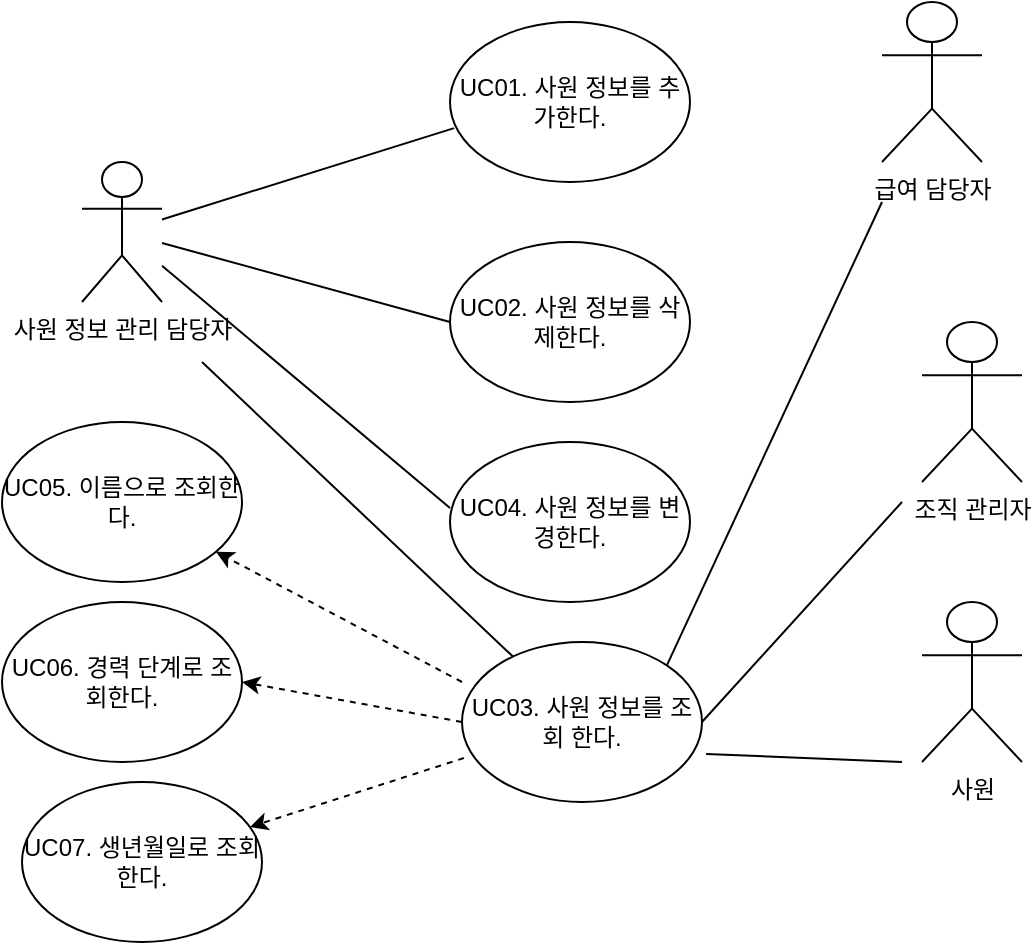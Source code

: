 <mxfile version="17.2.6" type="github">
  <diagram id="XegcfTgx4QJ5H2DkW3vX" name="Page-1">
    <mxGraphModel dx="732" dy="626" grid="1" gridSize="10" guides="1" tooltips="1" connect="1" arrows="1" fold="1" page="1" pageScale="1" pageWidth="827" pageHeight="1169" math="0" shadow="0">
      <root>
        <mxCell id="0" />
        <mxCell id="1" parent="0" />
        <mxCell id="EJnHy0ilKkUglRk5VP05-1" value="UC01. 사원 정보를 추가한다." style="ellipse;whiteSpace=wrap;html=1;" vertex="1" parent="1">
          <mxGeometry x="294" y="110" width="120" height="80" as="geometry" />
        </mxCell>
        <mxCell id="EJnHy0ilKkUglRk5VP05-2" value="사원 정보 관리 담당자" style="shape=umlActor;verticalLabelPosition=bottom;verticalAlign=top;html=1;outlineConnect=0;" vertex="1" parent="1">
          <mxGeometry x="110" y="180" width="40" height="70" as="geometry" />
        </mxCell>
        <mxCell id="EJnHy0ilKkUglRk5VP05-3" value="급여 담당자" style="shape=umlActor;verticalLabelPosition=bottom;verticalAlign=top;html=1;outlineConnect=0;" vertex="1" parent="1">
          <mxGeometry x="510" y="100" width="50" height="80" as="geometry" />
        </mxCell>
        <mxCell id="EJnHy0ilKkUglRk5VP05-4" value="사원" style="shape=umlActor;verticalLabelPosition=bottom;verticalAlign=top;html=1;outlineConnect=0;" vertex="1" parent="1">
          <mxGeometry x="530" y="400" width="50" height="80" as="geometry" />
        </mxCell>
        <mxCell id="EJnHy0ilKkUglRk5VP05-9" value="조직 관리자" style="shape=umlActor;verticalLabelPosition=bottom;verticalAlign=top;html=1;outlineConnect=0;" vertex="1" parent="1">
          <mxGeometry x="530" y="260" width="50" height="80" as="geometry" />
        </mxCell>
        <mxCell id="EJnHy0ilKkUglRk5VP05-10" value="UC02. 사원 정보를 삭제한다." style="ellipse;whiteSpace=wrap;html=1;" vertex="1" parent="1">
          <mxGeometry x="294" y="220" width="120" height="80" as="geometry" />
        </mxCell>
        <mxCell id="EJnHy0ilKkUglRk5VP05-11" value="UC03. 사원 정보를 조회 한다." style="ellipse;whiteSpace=wrap;html=1;" vertex="1" parent="1">
          <mxGeometry x="300" y="420" width="120" height="80" as="geometry" />
        </mxCell>
        <mxCell id="EJnHy0ilKkUglRk5VP05-12" value="UC04. 사원 정보를 변경한다." style="ellipse;whiteSpace=wrap;html=1;" vertex="1" parent="1">
          <mxGeometry x="294" y="320" width="120" height="80" as="geometry" />
        </mxCell>
        <mxCell id="EJnHy0ilKkUglRk5VP05-14" value="UC05. 이름으로 조회한다." style="ellipse;whiteSpace=wrap;html=1;" vertex="1" parent="1">
          <mxGeometry x="70" y="310" width="120" height="80" as="geometry" />
        </mxCell>
        <mxCell id="EJnHy0ilKkUglRk5VP05-15" value="UC06. 경력 단계로 조회한다." style="ellipse;whiteSpace=wrap;html=1;" vertex="1" parent="1">
          <mxGeometry x="70" y="400" width="120" height="80" as="geometry" />
        </mxCell>
        <mxCell id="EJnHy0ilKkUglRk5VP05-16" value="" style="endArrow=classic;html=1;rounded=0;dashed=1;" edge="1" parent="1" target="EJnHy0ilKkUglRk5VP05-14">
          <mxGeometry width="50" height="50" relative="1" as="geometry">
            <mxPoint x="300" y="440" as="sourcePoint" />
            <mxPoint x="400" y="260" as="targetPoint" />
          </mxGeometry>
        </mxCell>
        <mxCell id="EJnHy0ilKkUglRk5VP05-17" value="" style="endArrow=classic;html=1;rounded=0;dashed=1;exitX=0.008;exitY=0.725;exitDx=0;exitDy=0;exitPerimeter=0;" edge="1" parent="1" source="EJnHy0ilKkUglRk5VP05-11" target="EJnHy0ilKkUglRk5VP05-19">
          <mxGeometry width="50" height="50" relative="1" as="geometry">
            <mxPoint x="350" y="310" as="sourcePoint" />
            <mxPoint x="190" y="530" as="targetPoint" />
          </mxGeometry>
        </mxCell>
        <mxCell id="EJnHy0ilKkUglRk5VP05-18" value="" style="endArrow=classic;html=1;rounded=0;dashed=1;exitX=0;exitY=0.5;exitDx=0;exitDy=0;entryX=1;entryY=0.5;entryDx=0;entryDy=0;" edge="1" parent="1" source="EJnHy0ilKkUglRk5VP05-11" target="EJnHy0ilKkUglRk5VP05-15">
          <mxGeometry width="50" height="50" relative="1" as="geometry">
            <mxPoint x="350" y="310" as="sourcePoint" />
            <mxPoint x="400" y="260" as="targetPoint" />
          </mxGeometry>
        </mxCell>
        <mxCell id="EJnHy0ilKkUglRk5VP05-19" value="UC07. 생년월일로 조회한다." style="ellipse;whiteSpace=wrap;html=1;" vertex="1" parent="1">
          <mxGeometry x="80" y="490" width="120" height="80" as="geometry" />
        </mxCell>
        <mxCell id="EJnHy0ilKkUglRk5VP05-20" value="" style="endArrow=none;html=1;rounded=0;entryX=0.017;entryY=0.663;entryDx=0;entryDy=0;entryPerimeter=0;" edge="1" parent="1" source="EJnHy0ilKkUglRk5VP05-2" target="EJnHy0ilKkUglRk5VP05-1">
          <mxGeometry width="50" height="50" relative="1" as="geometry">
            <mxPoint x="350" y="300" as="sourcePoint" />
            <mxPoint x="400" y="250" as="targetPoint" />
          </mxGeometry>
        </mxCell>
        <mxCell id="EJnHy0ilKkUglRk5VP05-21" value="" style="endArrow=none;html=1;rounded=0;exitX=1;exitY=0;exitDx=0;exitDy=0;" edge="1" parent="1" source="EJnHy0ilKkUglRk5VP05-11">
          <mxGeometry width="50" height="50" relative="1" as="geometry">
            <mxPoint x="430" y="440" as="sourcePoint" />
            <mxPoint x="510" y="200" as="targetPoint" />
          </mxGeometry>
        </mxCell>
        <mxCell id="EJnHy0ilKkUglRk5VP05-22" value="" style="endArrow=none;html=1;rounded=0;" edge="1" parent="1" source="EJnHy0ilKkUglRk5VP05-11">
          <mxGeometry width="50" height="50" relative="1" as="geometry">
            <mxPoint x="350" y="300" as="sourcePoint" />
            <mxPoint x="170" y="280" as="targetPoint" />
          </mxGeometry>
        </mxCell>
        <mxCell id="EJnHy0ilKkUglRk5VP05-23" value="" style="endArrow=none;html=1;rounded=0;exitX=0;exitY=0.413;exitDx=0;exitDy=0;exitPerimeter=0;" edge="1" parent="1" source="EJnHy0ilKkUglRk5VP05-12" target="EJnHy0ilKkUglRk5VP05-2">
          <mxGeometry width="50" height="50" relative="1" as="geometry">
            <mxPoint x="350" y="300" as="sourcePoint" />
            <mxPoint x="400" y="250" as="targetPoint" />
          </mxGeometry>
        </mxCell>
        <mxCell id="EJnHy0ilKkUglRk5VP05-25" value="" style="endArrow=none;html=1;rounded=0;exitX=0;exitY=0.5;exitDx=0;exitDy=0;" edge="1" parent="1" source="EJnHy0ilKkUglRk5VP05-10" target="EJnHy0ilKkUglRk5VP05-2">
          <mxGeometry width="50" height="50" relative="1" as="geometry">
            <mxPoint x="350" y="300" as="sourcePoint" />
            <mxPoint x="400" y="250" as="targetPoint" />
          </mxGeometry>
        </mxCell>
        <mxCell id="EJnHy0ilKkUglRk5VP05-26" value="" style="endArrow=none;html=1;rounded=0;exitX=1;exitY=0.5;exitDx=0;exitDy=0;" edge="1" parent="1" source="EJnHy0ilKkUglRk5VP05-11">
          <mxGeometry width="50" height="50" relative="1" as="geometry">
            <mxPoint x="350" y="300" as="sourcePoint" />
            <mxPoint x="520" y="350" as="targetPoint" />
          </mxGeometry>
        </mxCell>
        <mxCell id="EJnHy0ilKkUglRk5VP05-27" value="" style="endArrow=none;html=1;rounded=0;exitX=1.017;exitY=0.7;exitDx=0;exitDy=0;exitPerimeter=0;" edge="1" parent="1" source="EJnHy0ilKkUglRk5VP05-11">
          <mxGeometry width="50" height="50" relative="1" as="geometry">
            <mxPoint x="350" y="300" as="sourcePoint" />
            <mxPoint x="520" y="480" as="targetPoint" />
          </mxGeometry>
        </mxCell>
      </root>
    </mxGraphModel>
  </diagram>
</mxfile>
